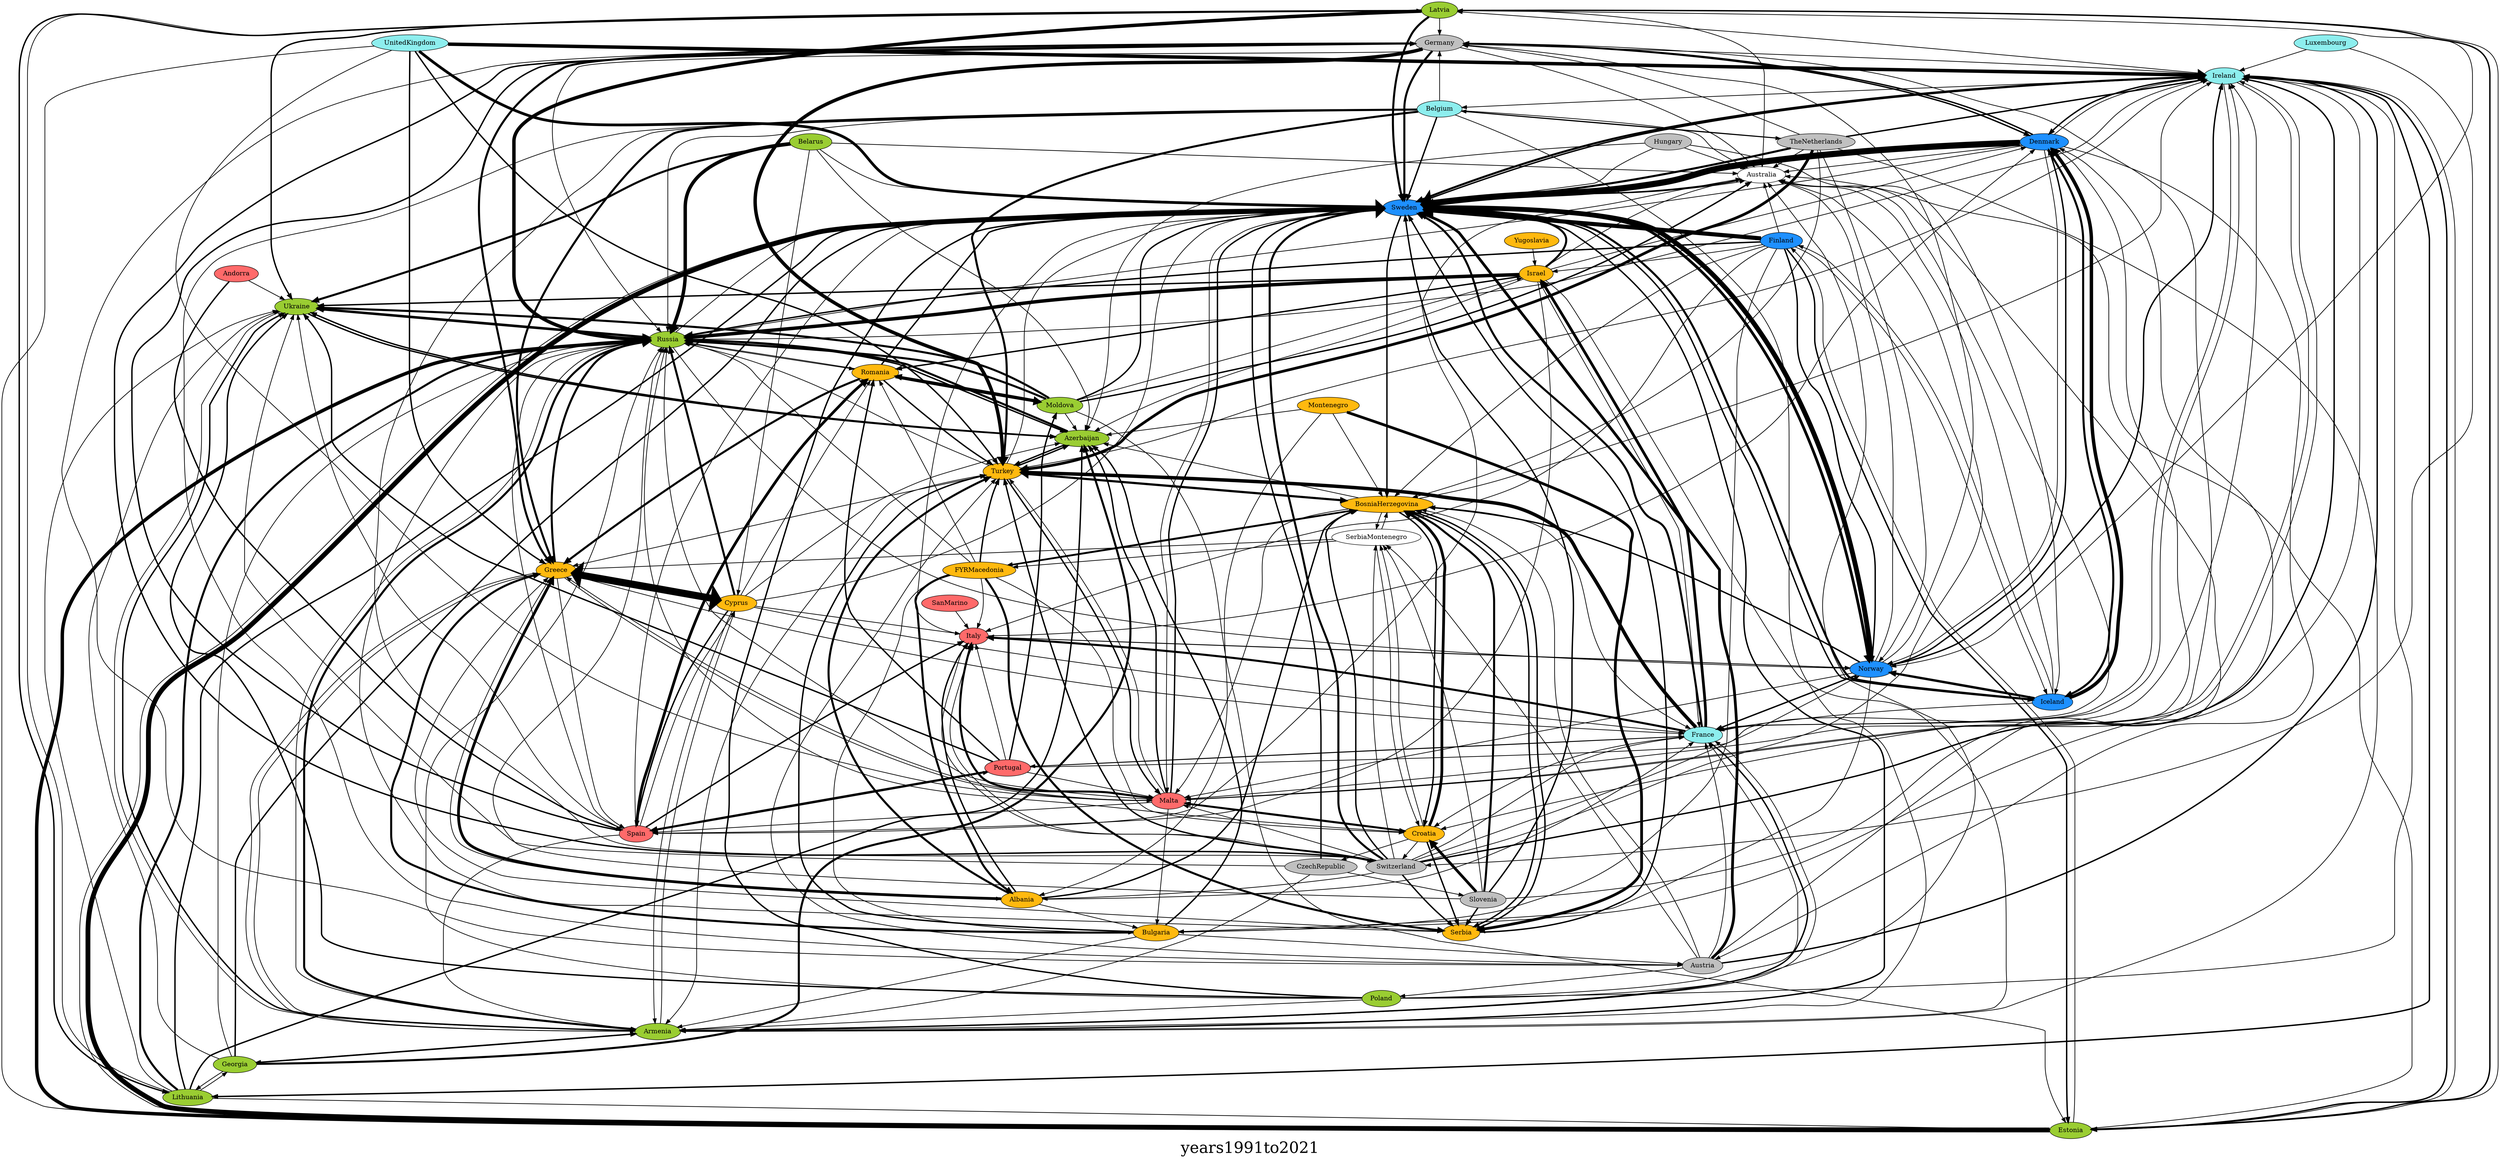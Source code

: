 digraph{ graph [label=years1991to2021, fontsize=34]; Latvia [style=filled,fillcolor=olivedrab3]; Portugal [style=filled,fillcolor=indianred1]; Moldova [style=filled,fillcolor=olivedrab3]; Germany [style=filled,fillcolor=gray]; Ireland [style=filled,fillcolor=darkslategray2]; Serbia [style=filled,fillcolor=darkgoldenrod1]; Sweden [style=filled,fillcolor=dodgerblue]; Cyprus [style=filled,fillcolor=darkgoldenrod1]; Russia [style=filled,fillcolor=olivedrab3]; Armenia [style=filled,fillcolor=olivedrab3]; Greece [style=filled,fillcolor=darkgoldenrod1]; Portugal [style=filled,fillcolor=indianred1]; France [style=filled,fillcolor=darkslategray2]; Switzerland [style=filled,fillcolor=gray]; Turkey [style=filled,fillcolor=darkgoldenrod1]; Bulgaria [style=filled,fillcolor=darkgoldenrod1]; Armenia [style=filled,fillcolor=olivedrab3]; Latvia [style=filled,fillcolor=olivedrab3]; Norway [style=filled,fillcolor=dodgerblue]; Austria [style=filled,fillcolor=gray]; Ireland [style=filled,fillcolor=darkslategray2]; Norway [style=filled,fillcolor=dodgerblue]; Malta [style=filled,fillcolor=indianred1]; Moldova [style=filled,fillcolor=olivedrab3]; Estonia [style=filled,fillcolor=olivedrab3]; Lithuania [style=filled,fillcolor=olivedrab3]; Azerbaijan [style=filled,fillcolor=olivedrab3]; Croatia [style=filled,fillcolor=darkgoldenrod1]; Russia [style=filled,fillcolor=olivedrab3]; Moldova [style=filled,fillcolor=olivedrab3]; BosniaHerzegovina [style=filled,fillcolor=darkgoldenrod1]; FYRMacedonia [style=filled,fillcolor=darkgoldenrod1]; Iceland [style=filled,fillcolor=dodgerblue]; Finland [style=filled,fillcolor=dodgerblue]; Lithuania [style=filled,fillcolor=olivedrab3]; Latvia [style=filled,fillcolor=olivedrab3]; Belgium [style=filled,fillcolor=darkslategray2]; Austria [style=filled,fillcolor=gray]; Greece [style=filled,fillcolor=darkgoldenrod1]; Spain [style=filled,fillcolor=indianred1]; TheNetherlands [style=filled,fillcolor=gray]; Norway [style=filled,fillcolor=dodgerblue]; France [style=filled,fillcolor=darkslategray2]; FYRMacedonia [style=filled,fillcolor=darkgoldenrod1]; Romania [style=filled,fillcolor=darkgoldenrod1]; Turkey [style=filled,fillcolor=darkgoldenrod1]; Ireland [style=filled,fillcolor=darkslategray2]; France [style=filled,fillcolor=darkslategray2]; Ireland [style=filled,fillcolor=darkslategray2]; Italy [style=filled,fillcolor=indianred1]; Sweden [style=filled,fillcolor=dodgerblue]; TheNetherlands [style=filled,fillcolor=gray]; Ireland [style=filled,fillcolor=darkslategray2]; Croatia [style=filled,fillcolor=darkgoldenrod1]; Poland [style=filled,fillcolor=olivedrab3]; Ireland [style=filled,fillcolor=darkslategray2]; Bulgaria [style=filled,fillcolor=darkgoldenrod1]; Azerbaijan [style=filled,fillcolor=olivedrab3]; Israel [style=filled,fillcolor=darkgoldenrod1]; Armenia [style=filled,fillcolor=olivedrab3]; BosniaHerzegovina [style=filled,fillcolor=darkgoldenrod1]; Denmark [style=filled,fillcolor=dodgerblue]; Iceland [style=filled,fillcolor=dodgerblue]; Poland [style=filled,fillcolor=olivedrab3]; Armenia [style=filled,fillcolor=olivedrab3]; Sweden [style=filled,fillcolor=dodgerblue]; Denmark [style=filled,fillcolor=dodgerblue]; Italy [style=filled,fillcolor=indianred1]; Denmark [style=filled,fillcolor=dodgerblue]; Poland [style=filled,fillcolor=olivedrab3]; BosniaHerzegovina [style=filled,fillcolor=darkgoldenrod1]; Malta [style=filled,fillcolor=indianred1]; CzechRepublic [style=filled,fillcolor=gray]; Ukraine [style=filled,fillcolor=olivedrab3]; Latvia [style=filled,fillcolor=olivedrab3]; Russia [style=filled,fillcolor=olivedrab3]; Spain [style=filled,fillcolor=indianred1]; Germany [style=filled,fillcolor=gray]; Estonia [style=filled,fillcolor=olivedrab3]; Moldova [style=filled,fillcolor=olivedrab3]; Russia [style=filled,fillcolor=olivedrab3]; Germany [style=filled,fillcolor=gray]; Croatia [style=filled,fillcolor=darkgoldenrod1]; Andorra [style=filled,fillcolor=indianred1]; Spain [style=filled,fillcolor=indianred1]; Lithuania [style=filled,fillcolor=olivedrab3]; Sweden [style=filled,fillcolor=dodgerblue]; CzechRepublic [style=filled,fillcolor=gray]; Sweden [style=filled,fillcolor=dodgerblue]; BosniaHerzegovina [style=filled,fillcolor=darkgoldenrod1]; Lithuania [style=filled,fillcolor=olivedrab3]; Russia [style=filled,fillcolor=olivedrab3]; Italy [style=filled,fillcolor=indianred1]; Norway [style=filled,fillcolor=dodgerblue]; Italy [style=filled,fillcolor=indianred1]; Switzerland [style=filled,fillcolor=gray]; Norway [style=filled,fillcolor=dodgerblue]; BosniaHerzegovina [style=filled,fillcolor=darkgoldenrod1]; Portugal [style=filled,fillcolor=indianred1]; Ireland [style=filled,fillcolor=darkslategray2]; Armenia [style=filled,fillcolor=olivedrab3]; Sweden [style=filled,fillcolor=dodgerblue]; Denmark [style=filled,fillcolor=dodgerblue]; Ireland [style=filled,fillcolor=darkslategray2]; Austria [style=filled,fillcolor=gray]; Turkey [style=filled,fillcolor=darkgoldenrod1]; Albania [style=filled,fillcolor=darkgoldenrod1]; Greece [style=filled,fillcolor=darkgoldenrod1]; Luxembourg [style=filled,fillcolor=darkslategray2]; Ireland [style=filled,fillcolor=darkslategray2]; Belarus [style=filled,fillcolor=olivedrab3]; Sweden [style=filled,fillcolor=dodgerblue]; Slovenia [style=filled,fillcolor=gray]; Croatia [style=filled,fillcolor=darkgoldenrod1]; Finland [style=filled,fillcolor=dodgerblue]; Israel [style=filled,fillcolor=darkgoldenrod1]; Romania [style=filled,fillcolor=darkgoldenrod1]; Sweden [style=filled,fillcolor=dodgerblue]; Albania [style=filled,fillcolor=darkgoldenrod1]; BosniaHerzegovina [style=filled,fillcolor=darkgoldenrod1]; FYRMacedonia [style=filled,fillcolor=darkgoldenrod1]; BosniaHerzegovina [style=filled,fillcolor=darkgoldenrod1]; UnitedKingdom [style=filled,fillcolor=darkslategray2]; Malta [style=filled,fillcolor=indianred1]; Albania [style=filled,fillcolor=darkgoldenrod1]; France [style=filled,fillcolor=darkslategray2]; Slovenia [style=filled,fillcolor=gray]; Denmark [style=filled,fillcolor=dodgerblue]; Belarus [style=filled,fillcolor=olivedrab3]; Ukraine [style=filled,fillcolor=olivedrab3]; Sweden [style=filled,fillcolor=dodgerblue]; Ireland [style=filled,fillcolor=darkslategray2]; Cyprus [style=filled,fillcolor=darkgoldenrod1]; Azerbaijan [style=filled,fillcolor=olivedrab3]; Israel [style=filled,fillcolor=darkgoldenrod1]; Russia [style=filled,fillcolor=olivedrab3]; Greece [style=filled,fillcolor=darkgoldenrod1]; France [style=filled,fillcolor=darkslategray2]; FYRMacedonia [style=filled,fillcolor=darkgoldenrod1]; Russia [style=filled,fillcolor=olivedrab3]; Spain [style=filled,fillcolor=indianred1]; Russia [style=filled,fillcolor=olivedrab3]; Iceland [style=filled,fillcolor=dodgerblue]; Denmark [style=filled,fillcolor=dodgerblue]; Iceland [style=filled,fillcolor=dodgerblue]; France [style=filled,fillcolor=darkslategray2]; Romania [style=filled,fillcolor=darkgoldenrod1]; Moldova [style=filled,fillcolor=olivedrab3]; France [style=filled,fillcolor=darkslategray2]; Portugal [style=filled,fillcolor=indianred1]; Poland [style=filled,fillcolor=olivedrab3]; Sweden [style=filled,fillcolor=dodgerblue]; Georgia [style=filled,fillcolor=olivedrab3]; Sweden [style=filled,fillcolor=dodgerblue]; FYRMacedonia [style=filled,fillcolor=darkgoldenrod1]; Italy [style=filled,fillcolor=indianred1]; Slovenia [style=filled,fillcolor=gray]; Sweden [style=filled,fillcolor=dodgerblue]; Finland [style=filled,fillcolor=dodgerblue]; Bulgaria [style=filled,fillcolor=darkgoldenrod1]; Turkey [style=filled,fillcolor=darkgoldenrod1]; Malta [style=filled,fillcolor=indianred1]; Israel [style=filled,fillcolor=darkgoldenrod1]; Romania [style=filled,fillcolor=darkgoldenrod1]; Georgia [style=filled,fillcolor=olivedrab3]; Azerbaijan [style=filled,fillcolor=olivedrab3]; BosniaHerzegovina [style=filled,fillcolor=darkgoldenrod1]; Serbia [style=filled,fillcolor=darkgoldenrod1]; Romania [style=filled,fillcolor=darkgoldenrod1]; Turkey [style=filled,fillcolor=darkgoldenrod1]; Greece [style=filled,fillcolor=darkgoldenrod1]; Armenia [style=filled,fillcolor=olivedrab3]; Russia [style=filled,fillcolor=olivedrab3]; Ukraine [style=filled,fillcolor=olivedrab3]; Poland [style=filled,fillcolor=olivedrab3]; Ukraine [style=filled,fillcolor=olivedrab3]; Denmark [style=filled,fillcolor=dodgerblue]; Malta [style=filled,fillcolor=indianred1]; Switzerland [style=filled,fillcolor=gray]; BosniaHerzegovina [style=filled,fillcolor=darkgoldenrod1]; Hungary [style=filled,fillcolor=gray]; Azerbaijan [style=filled,fillcolor=olivedrab3]; Norway [style=filled,fillcolor=dodgerblue]; Bulgaria [style=filled,fillcolor=darkgoldenrod1]; Switzerland [style=filled,fillcolor=gray]; Malta [style=filled,fillcolor=indianred1]; Sweden [style=filled,fillcolor=dodgerblue]; Iceland [style=filled,fillcolor=dodgerblue]; Sweden [style=filled,fillcolor=dodgerblue]; Estonia [style=filled,fillcolor=olivedrab3]; Slovenia [style=filled,fillcolor=gray]; Russia [style=filled,fillcolor=olivedrab3]; Ireland [style=filled,fillcolor=darkslategray2]; Latvia [style=filled,fillcolor=olivedrab3]; Malta [style=filled,fillcolor=indianred1]; Ireland [style=filled,fillcolor=darkslategray2]; Turkey [style=filled,fillcolor=darkgoldenrod1]; Greece [style=filled,fillcolor=darkgoldenrod1]; BosniaHerzegovina [style=filled,fillcolor=darkgoldenrod1]; Croatia [style=filled,fillcolor=darkgoldenrod1]; Lithuania [style=filled,fillcolor=olivedrab3]; Ukraine [style=filled,fillcolor=olivedrab3]; Azerbaijan [style=filled,fillcolor=olivedrab3]; Ukraine [style=filled,fillcolor=olivedrab3]; Austria [style=filled,fillcolor=gray]; TheNetherlands [style=filled,fillcolor=gray]; Armenia [style=filled,fillcolor=olivedrab3]; France [style=filled,fillcolor=darkslategray2]; Finland [style=filled,fillcolor=dodgerblue]; Iceland [style=filled,fillcolor=dodgerblue]; Israel [style=filled,fillcolor=darkgoldenrod1]; Ukraine [style=filled,fillcolor=olivedrab3]; FYRMacedonia [style=filled,fillcolor=darkgoldenrod1]; Bulgaria [style=filled,fillcolor=darkgoldenrod1]; Sweden [style=filled,fillcolor=dodgerblue]; BosniaHerzegovina [style=filled,fillcolor=darkgoldenrod1]; Luxembourg [style=filled,fillcolor=darkslategray2]; Switzerland [style=filled,fillcolor=gray]; FYRMacedonia [style=filled,fillcolor=darkgoldenrod1]; Serbia [style=filled,fillcolor=darkgoldenrod1]; Greece [style=filled,fillcolor=darkgoldenrod1]; Croatia [style=filled,fillcolor=darkgoldenrod1]; Switzerland [style=filled,fillcolor=gray]; Cyprus [style=filled,fillcolor=darkgoldenrod1]; Italy [style=filled,fillcolor=indianred1]; UnitedKingdom [style=filled,fillcolor=darkslategray2]; Greece [style=filled,fillcolor=darkgoldenrod1]; UnitedKingdom [style=filled,fillcolor=darkslategray2]; Ireland [style=filled,fillcolor=darkslategray2]; Sweden [style=filled,fillcolor=dodgerblue]; Spain [style=filled,fillcolor=indianred1]; Portugal [style=filled,fillcolor=indianred1]; Malta [style=filled,fillcolor=indianred1]; Bulgaria [style=filled,fillcolor=darkgoldenrod1]; FYRMacedonia [style=filled,fillcolor=darkgoldenrod1]; Turkey [style=filled,fillcolor=darkgoldenrod1]; Germany [style=filled,fillcolor=gray]; Greece [style=filled,fillcolor=darkgoldenrod1]; Cyprus [style=filled,fillcolor=darkgoldenrod1]; Ireland [style=filled,fillcolor=darkslategray2]; Lithuania [style=filled,fillcolor=olivedrab3]; Spain [style=filled,fillcolor=indianred1]; Cyprus [style=filled,fillcolor=darkgoldenrod1]; Denmark [style=filled,fillcolor=dodgerblue]; Russia [style=filled,fillcolor=olivedrab3]; Germany [style=filled,fillcolor=gray]; Russia [style=filled,fillcolor=olivedrab3]; Belgium [style=filled,fillcolor=darkslategray2]; Switzerland [style=filled,fillcolor=gray]; Latvia [style=filled,fillcolor=olivedrab3]; Sweden [style=filled,fillcolor=dodgerblue]; Russia [style=filled,fillcolor=olivedrab3]; Norway [style=filled,fillcolor=dodgerblue]; Switzerland [style=filled,fillcolor=gray]; Albania [style=filled,fillcolor=darkgoldenrod1]; UnitedKingdom [style=filled,fillcolor=darkslategray2]; Estonia [style=filled,fillcolor=olivedrab3]; Sweden [style=filled,fillcolor=dodgerblue]; Finland [style=filled,fillcolor=dodgerblue]; Switzerland [style=filled,fillcolor=gray]; Sweden [style=filled,fillcolor=dodgerblue]; Ireland [style=filled,fillcolor=darkslategray2]; Malta [style=filled,fillcolor=indianred1]; Greece [style=filled,fillcolor=darkgoldenrod1]; Malta [style=filled,fillcolor=indianred1]; Ireland [style=filled,fillcolor=darkslategray2]; Denmark [style=filled,fillcolor=dodgerblue]; TheNetherlands [style=filled,fillcolor=gray]; BosniaHerzegovina [style=filled,fillcolor=darkgoldenrod1]; France [style=filled,fillcolor=darkslategray2]; Italy [style=filled,fillcolor=indianred1]; Ireland [style=filled,fillcolor=darkslategray2]; France [style=filled,fillcolor=darkslategray2]; Israel [style=filled,fillcolor=darkgoldenrod1]; TheNetherlands [style=filled,fillcolor=gray]; Germany [style=filled,fillcolor=gray]; Austria [style=filled,fillcolor=gray]; Germany [style=filled,fillcolor=gray]; Moldova [style=filled,fillcolor=olivedrab3]; Romania [style=filled,fillcolor=darkgoldenrod1]; Russia [style=filled,fillcolor=olivedrab3]; Romania [style=filled,fillcolor=darkgoldenrod1]; Turkey [style=filled,fillcolor=darkgoldenrod1]; Armenia [style=filled,fillcolor=olivedrab3]; Switzerland [style=filled,fillcolor=gray]; Ireland [style=filled,fillcolor=darkslategray2]; SanMarino [style=filled,fillcolor=indianred1]; Italy [style=filled,fillcolor=indianred1]; Moldova [style=filled,fillcolor=olivedrab3]; Ukraine [style=filled,fillcolor=olivedrab3]; Turkey [style=filled,fillcolor=darkgoldenrod1]; Sweden [style=filled,fillcolor=dodgerblue]; UnitedKingdom [style=filled,fillcolor=darkslategray2]; Turkey [style=filled,fillcolor=darkgoldenrod1]; Israel [style=filled,fillcolor=darkgoldenrod1]; Sweden [style=filled,fillcolor=dodgerblue]; Switzerland [style=filled,fillcolor=gray]; Serbia [style=filled,fillcolor=darkgoldenrod1]; FYRMacedonia [style=filled,fillcolor=darkgoldenrod1]; Albania [style=filled,fillcolor=darkgoldenrod1]; Cyprus [style=filled,fillcolor=darkgoldenrod1]; Armenia [style=filled,fillcolor=olivedrab3]; Belgium [style=filled,fillcolor=darkslategray2]; Russia [style=filled,fillcolor=olivedrab3]; Moldova [style=filled,fillcolor=olivedrab3]; Sweden [style=filled,fillcolor=dodgerblue]; Finland [style=filled,fillcolor=dodgerblue]; Sweden [style=filled,fillcolor=dodgerblue]; Serbia [style=filled,fillcolor=darkgoldenrod1]; Russia [style=filled,fillcolor=olivedrab3]; Norway [style=filled,fillcolor=dodgerblue]; Spain [style=filled,fillcolor=indianred1]; CzechRepublic [style=filled,fillcolor=gray]; Slovenia [style=filled,fillcolor=gray]; Romania [style=filled,fillcolor=darkgoldenrod1]; Russia [style=filled,fillcolor=olivedrab3]; Norway [style=filled,fillcolor=dodgerblue]; Iceland [style=filled,fillcolor=dodgerblue]; Latvia [style=filled,fillcolor=olivedrab3]; Lithuania [style=filled,fillcolor=olivedrab3]; Hungary [style=filled,fillcolor=gray]; Estonia [style=filled,fillcolor=olivedrab3]; Sweden [style=filled,fillcolor=dodgerblue]; Malta [style=filled,fillcolor=indianred1]; Russia [style=filled,fillcolor=olivedrab3]; Albania [style=filled,fillcolor=darkgoldenrod1]; Bulgaria [style=filled,fillcolor=darkgoldenrod1]; Croatia [style=filled,fillcolor=darkgoldenrod1]; BosniaHerzegovina [style=filled,fillcolor=darkgoldenrod1]; Russia [style=filled,fillcolor=olivedrab3]; Sweden [style=filled,fillcolor=dodgerblue]; Georgia [style=filled,fillcolor=olivedrab3]; Ukraine [style=filled,fillcolor=olivedrab3]; Turkey [style=filled,fillcolor=darkgoldenrod1]; BosniaHerzegovina [style=filled,fillcolor=darkgoldenrod1]; Ukraine [style=filled,fillcolor=olivedrab3]; Armenia [style=filled,fillcolor=olivedrab3]; Bulgaria [style=filled,fillcolor=darkgoldenrod1]; Austria [style=filled,fillcolor=gray]; Denmark [style=filled,fillcolor=dodgerblue]; Norway [style=filled,fillcolor=dodgerblue]; Malta [style=filled,fillcolor=indianred1]; Croatia [style=filled,fillcolor=darkgoldenrod1]; Sweden [style=filled,fillcolor=dodgerblue]; Malta [style=filled,fillcolor=indianred1]; Belarus [style=filled,fillcolor=olivedrab3]; Malta [style=filled,fillcolor=indianred1]; Italy [style=filled,fillcolor=indianred1]; Belgium [style=filled,fillcolor=darkslategray2]; Germany [style=filled,fillcolor=gray]; BosniaHerzegovina [style=filled,fillcolor=darkgoldenrod1]; Turkey [style=filled,fillcolor=darkgoldenrod1]; Azerbaijan [style=filled,fillcolor=olivedrab3]; Estonia [style=filled,fillcolor=olivedrab3]; Finland [style=filled,fillcolor=dodgerblue]; BosniaHerzegovina [style=filled,fillcolor=darkgoldenrod1]; Ireland [style=filled,fillcolor=darkslategray2]; Moldova [style=filled,fillcolor=olivedrab3]; Israel [style=filled,fillcolor=darkgoldenrod1]; Andorra [style=filled,fillcolor=indianred1]; Ukraine [style=filled,fillcolor=olivedrab3]; Azerbaijan [style=filled,fillcolor=olivedrab3]; Russia [style=filled,fillcolor=olivedrab3]; BosniaHerzegovina [style=filled,fillcolor=darkgoldenrod1]; Azerbaijan [style=filled,fillcolor=olivedrab3]; Estonia [style=filled,fillcolor=olivedrab3]; Ireland [style=filled,fillcolor=darkslategray2]; Moldova [style=filled,fillcolor=olivedrab3]; Azerbaijan [style=filled,fillcolor=olivedrab3]; Finland [style=filled,fillcolor=dodgerblue]; Italy [style=filled,fillcolor=indianred1]; Croatia [style=filled,fillcolor=darkgoldenrod1]; Armenia [style=filled,fillcolor=olivedrab3]; Georgia [style=filled,fillcolor=olivedrab3]; Spain [style=filled,fillcolor=indianred1]; Ukraine [style=filled,fillcolor=olivedrab3]; Norway [style=filled,fillcolor=dodgerblue]; Germany [style=filled,fillcolor=gray]; Belarus [style=filled,fillcolor=olivedrab3]; Cyprus [style=filled,fillcolor=darkgoldenrod1]; Denmark [style=filled,fillcolor=dodgerblue]; Sweden [style=filled,fillcolor=dodgerblue]; Austria [style=filled,fillcolor=gray]; Sweden [style=filled,fillcolor=dodgerblue]; Israel [style=filled,fillcolor=darkgoldenrod1]; Azerbaijan [style=filled,fillcolor=olivedrab3]; Ukraine [style=filled,fillcolor=olivedrab3]; Azerbaijan [style=filled,fillcolor=olivedrab3]; Austria [style=filled,fillcolor=gray]; BosniaHerzegovina [style=filled,fillcolor=darkgoldenrod1]; Iceland [style=filled,fillcolor=dodgerblue]; Belgium [style=filled,fillcolor=darkslategray2]; TheNetherlands [style=filled,fillcolor=gray]; Portugal [style=filled,fillcolor=indianred1]; Italy [style=filled,fillcolor=indianred1]; Romania [style=filled,fillcolor=darkgoldenrod1]; Greece [style=filled,fillcolor=darkgoldenrod1]; Portugal [style=filled,fillcolor=indianred1]; Romania [style=filled,fillcolor=darkgoldenrod1]; Greece [style=filled,fillcolor=darkgoldenrod1]; Russia [style=filled,fillcolor=olivedrab3]; Croatia [style=filled,fillcolor=darkgoldenrod1]; Malta [style=filled,fillcolor=indianred1]; Germany [style=filled,fillcolor=gray]; Turkey [style=filled,fillcolor=darkgoldenrod1]; Switzerland [style=filled,fillcolor=gray]; Italy [style=filled,fillcolor=indianred1]; Estonia [style=filled,fillcolor=olivedrab3]; Russia [style=filled,fillcolor=olivedrab3]; Armenia [style=filled,fillcolor=olivedrab3]; UnitedKingdom [style=filled,fillcolor=darkslategray2]; Sweden [style=filled,fillcolor=dodgerblue]; Norway [style=filled,fillcolor=dodgerblue]; Sweden [style=filled,fillcolor=dodgerblue]; Latvia [style=filled,fillcolor=olivedrab3]; Germany [style=filled,fillcolor=gray]; Bulgaria [style=filled,fillcolor=darkgoldenrod1]; Greece [style=filled,fillcolor=darkgoldenrod1]; Portugal [style=filled,fillcolor=indianred1]; Spain [style=filled,fillcolor=indianred1]; Belgium [style=filled,fillcolor=darkslategray2]; Finland [style=filled,fillcolor=dodgerblue]; Norway [style=filled,fillcolor=dodgerblue]; Sweden [style=filled,fillcolor=dodgerblue]; Norway [style=filled,fillcolor=dodgerblue]; Switzerland [style=filled,fillcolor=gray]; Germany [style=filled,fillcolor=gray]; Finland [style=filled,fillcolor=dodgerblue]; BosniaHerzegovina [style=filled,fillcolor=darkgoldenrod1]; Ukraine [style=filled,fillcolor=olivedrab3]; Russia [style=filled,fillcolor=olivedrab3]; Denmark [style=filled,fillcolor=dodgerblue]; Germany [style=filled,fillcolor=gray]; FYRMacedonia [style=filled,fillcolor=darkgoldenrod1]; Albania [style=filled,fillcolor=darkgoldenrod1]; Italy [style=filled,fillcolor=indianred1]; Slovenia [style=filled,fillcolor=gray]; Serbia [style=filled,fillcolor=darkgoldenrod1]; Israel [style=filled,fillcolor=darkgoldenrod1]; Denmark [style=filled,fillcolor=dodgerblue]; Cyprus [style=filled,fillcolor=darkgoldenrod1]; Sweden [style=filled,fillcolor=dodgerblue]; TheNetherlands [style=filled,fillcolor=gray]; Turkey [style=filled,fillcolor=darkgoldenrod1]; Belarus [style=filled,fillcolor=olivedrab3]; Azerbaijan [style=filled,fillcolor=olivedrab3]; France [style=filled,fillcolor=darkslategray2]; Sweden [style=filled,fillcolor=dodgerblue]; Spain [style=filled,fillcolor=indianred1]; Italy [style=filled,fillcolor=indianred1]; Portugal [style=filled,fillcolor=indianred1]; Ukraine [style=filled,fillcolor=olivedrab3]; FYRMacedonia [style=filled,fillcolor=darkgoldenrod1]; Croatia [style=filled,fillcolor=darkgoldenrod1]; Azerbaijan [style=filled,fillcolor=olivedrab3]; Turkey [style=filled,fillcolor=darkgoldenrod1]; Iceland [style=filled,fillcolor=dodgerblue]; Norway [style=filled,fillcolor=dodgerblue]; CzechRepublic [style=filled,fillcolor=gray]; Armenia [style=filled,fillcolor=olivedrab3]; Switzerland [style=filled,fillcolor=gray]; Norway [style=filled,fillcolor=dodgerblue]; Malta [style=filled,fillcolor=indianred1]; Greece [style=filled,fillcolor=darkgoldenrod1]; Armenia [style=filled,fillcolor=olivedrab3]; Ukraine [style=filled,fillcolor=olivedrab3]; Georgia [style=filled,fillcolor=olivedrab3]; Armenia [style=filled,fillcolor=olivedrab3]; Cyprus [style=filled,fillcolor=darkgoldenrod1]; Portugal [style=filled,fillcolor=indianred1]; Malta [style=filled,fillcolor=indianred1]; Armenia [style=filled,fillcolor=olivedrab3]; Russia [style=filled,fillcolor=olivedrab3]; Hungary [style=filled,fillcolor=gray]; Sweden [style=filled,fillcolor=dodgerblue]; Ireland [style=filled,fillcolor=darkslategray2]; Sweden [style=filled,fillcolor=dodgerblue]; Spain [style=filled,fillcolor=indianred1]; Romania [style=filled,fillcolor=darkgoldenrod1]; Denmark [style=filled,fillcolor=dodgerblue]; Austria [style=filled,fillcolor=gray]; Finland [style=filled,fillcolor=dodgerblue]; Russia [style=filled,fillcolor=olivedrab3]; Azerbaijan [style=filled,fillcolor=olivedrab3]; Norway [style=filled,fillcolor=dodgerblue]; Denmark [style=filled,fillcolor=dodgerblue]; Montenegro [style=filled,fillcolor=darkgoldenrod1]; BosniaHerzegovina [style=filled,fillcolor=darkgoldenrod1]; Israel [style=filled,fillcolor=darkgoldenrod1]; France [style=filled,fillcolor=darkslategray2]; Spain [style=filled,fillcolor=indianred1]; Sweden [style=filled,fillcolor=dodgerblue]; Malta [style=filled,fillcolor=indianred1]; Spain [style=filled,fillcolor=indianred1]; Switzerland [style=filled,fillcolor=gray]; France [style=filled,fillcolor=darkslategray2]; Spain [style=filled,fillcolor=indianred1]; Armenia [style=filled,fillcolor=olivedrab3]; Belgium [style=filled,fillcolor=darkslategray2]; Sweden [style=filled,fillcolor=dodgerblue]; Slovenia [style=filled,fillcolor=gray]; Norway [style=filled,fillcolor=dodgerblue]; Ireland [style=filled,fillcolor=darkslategray2]; Germany [style=filled,fillcolor=gray]; Montenegro [style=filled,fillcolor=darkgoldenrod1]; Albania [style=filled,fillcolor=darkgoldenrod1]; Germany [style=filled,fillcolor=gray]; Sweden [style=filled,fillcolor=dodgerblue]; Germany [style=filled,fillcolor=gray]; Denmark [style=filled,fillcolor=dodgerblue]; Cyprus [style=filled,fillcolor=darkgoldenrod1]; Spain [style=filled,fillcolor=indianred1]; Latvia [style=filled,fillcolor=olivedrab3]; Ukraine [style=filled,fillcolor=olivedrab3]; Cyprus [style=filled,fillcolor=darkgoldenrod1]; France [style=filled,fillcolor=darkslategray2]; Ireland [style=filled,fillcolor=darkslategray2]; Belgium [style=filled,fillcolor=darkslategray2]; France [style=filled,fillcolor=darkslategray2]; Croatia [style=filled,fillcolor=darkgoldenrod1]; Iceland [style=filled,fillcolor=dodgerblue]; Sweden [style=filled,fillcolor=dodgerblue]; Poland [style=filled,fillcolor=olivedrab3]; Russia [style=filled,fillcolor=olivedrab3]; Cyprus [style=filled,fillcolor=darkgoldenrod1]; Greece [style=filled,fillcolor=darkgoldenrod1]; Israel [style=filled,fillcolor=darkgoldenrod1]; Spain [style=filled,fillcolor=indianred1]; Croatia [style=filled,fillcolor=darkgoldenrod1]; Serbia [style=filled,fillcolor=darkgoldenrod1]; Albania [style=filled,fillcolor=darkgoldenrod1]; Turkey [style=filled,fillcolor=darkgoldenrod1]; Ireland [style=filled,fillcolor=darkslategray2]; Bulgaria [style=filled,fillcolor=darkgoldenrod1]; Greece [style=filled,fillcolor=darkgoldenrod1]; Albania [style=filled,fillcolor=darkgoldenrod1]; Belarus [style=filled,fillcolor=olivedrab3]; Russia [style=filled,fillcolor=olivedrab3]; Israel [style=filled,fillcolor=darkgoldenrod1]; Norway [style=filled,fillcolor=dodgerblue]; Italy [style=filled,fillcolor=indianred1]; Austria [style=filled,fillcolor=gray]; Poland [style=filled,fillcolor=olivedrab3]; Yugoslavia [style=filled,fillcolor=darkgoldenrod1]; Israel [style=filled,fillcolor=darkgoldenrod1]; Ireland [style=filled,fillcolor=darkslategray2]; Estonia [style=filled,fillcolor=olivedrab3]; Turkey [style=filled,fillcolor=darkgoldenrod1]; Russia [style=filled,fillcolor=olivedrab3]; Ireland [style=filled,fillcolor=darkslategray2]; Russia [style=filled,fillcolor=olivedrab3]; Poland [style=filled,fillcolor=olivedrab3]; France [style=filled,fillcolor=darkslategray2]; Hungary [style=filled,fillcolor=gray]; Iceland [style=filled,fillcolor=dodgerblue]; Malta [style=filled,fillcolor=indianred1]; Sweden [style=filled,fillcolor=dodgerblue]; Switzerland [style=filled,fillcolor=gray]; Austria [style=filled,fillcolor=gray]; France [style=filled,fillcolor=darkslategray2]; Serbia [style=filled,fillcolor=darkgoldenrod1]; BosniaHerzegovina [style=filled,fillcolor=darkgoldenrod1]; Estonia [style=filled,fillcolor=olivedrab3]; Latvia [style=filled,fillcolor=olivedrab3]; Lithuania [style=filled,fillcolor=olivedrab3]; Estonia [style=filled,fillcolor=olivedrab3]; TheNetherlands [style=filled,fillcolor=gray]; Belgium [style=filled,fillcolor=darkslategray2]; Bulgaria [style=filled,fillcolor=darkgoldenrod1]; Turkey [style=filled,fillcolor=darkgoldenrod1]; TheNetherlands [style=filled,fillcolor=gray]; Sweden [style=filled,fillcolor=dodgerblue]; Belgium [style=filled,fillcolor=darkslategray2]; Armenia [style=filled,fillcolor=olivedrab3]; Cyprus [style=filled,fillcolor=darkgoldenrod1]; Romania [style=filled,fillcolor=darkgoldenrod1]; France [style=filled,fillcolor=darkslategray2]; Armenia [style=filled,fillcolor=olivedrab3]; TheNetherlands [style=filled,fillcolor=gray]; Norway [style=filled,fillcolor=dodgerblue]; Georgia [style=filled,fillcolor=olivedrab3]; Lithuania [style=filled,fillcolor=olivedrab3]; Austria [style=filled,fillcolor=gray]; Belgium [style=filled,fillcolor=darkslategray2]; Greece [style=filled,fillcolor=darkgoldenrod1]; Belgium [style=filled,fillcolor=darkslategray2]; Turkey [style=filled,fillcolor=darkgoldenrod1]; Georgia [style=filled,fillcolor=olivedrab3]; Russia [style=filled,fillcolor=olivedrab3]; Montenegro [style=filled,fillcolor=darkgoldenrod1]; Azerbaijan [style=filled,fillcolor=olivedrab3]; Croatia [style=filled,fillcolor=darkgoldenrod1]; CzechRepublic [style=filled,fillcolor=gray]; Switzerland [style=filled,fillcolor=gray]; BosniaHerzegovina [style=filled,fillcolor=darkgoldenrod1]; France [style=filled,fillcolor=darkslategray2]; Finland [style=filled,fillcolor=dodgerblue]; Estonia [style=filled,fillcolor=olivedrab3]; Slovenia [style=filled,fillcolor=gray]; BosniaHerzegovina [style=filled,fillcolor=darkgoldenrod1]; Malta [style=filled,fillcolor=indianred1]; Azerbaijan [style=filled,fillcolor=olivedrab3]; France [style=filled,fillcolor=darkslategray2]; Turkey [style=filled,fillcolor=darkgoldenrod1]; Lithuania [style=filled,fillcolor=olivedrab3]; Georgia [style=filled,fillcolor=olivedrab3]; Finland [style=filled,fillcolor=dodgerblue]; Russia [style=filled,fillcolor=olivedrab3]; Latvia [style=filled,fillcolor=olivedrab3]; Estonia [style=filled,fillcolor=olivedrab3]; Malta [style=filled,fillcolor=indianred1]; Turkey [style=filled,fillcolor=darkgoldenrod1]; Montenegro [style=filled,fillcolor=darkgoldenrod1]; Serbia [style=filled,fillcolor=darkgoldenrod1]; Sweden [style=filled,fillcolor=dodgerblue]; Greece [style=filled,fillcolor=darkgoldenrod1]; Latvia->Australia [penwidth=1.5];Portugal->Moldova [penwidth=3.0];Germany->Ireland [penwidth=1.5];Serbia->Sweden [penwidth=3.0];Cyprus->Russia [penwidth=4.5];Armenia->Greece [penwidth=1.5];Portugal->France [penwidth=1.5];Switzerland->Turkey [penwidth=3.0];Bulgaria->Armenia [penwidth=1.5];Latvia->Norway [penwidth=1.5];Austria->Ireland [penwidth=3.0];Norway->Malta [penwidth=1.5];Moldova->Estonia [penwidth=1.5];Lithuania->Azerbaijan [penwidth=3.0];Croatia->Russia [penwidth=1.5];Moldova->Australia [penwidth=3.0];BosniaHerzegovina->FYRMacedonia [penwidth=1.5];Iceland->Finland [penwidth=1.5];Lithuania->Latvia [penwidth=1.5];Belgium->Austria [penwidth=1.5];Greece->Spain [penwidth=1.5];TheNetherlands->Australia [penwidth=1.5];Norway->France [penwidth=3.0];FYRMacedonia->Romania [penwidth=1.5];Turkey->Ireland [penwidth=1.5];France->Ireland [penwidth=1.5];Italy->Sweden [penwidth=1.5];TheNetherlands->Ireland [penwidth=3.0];Croatia->SerbiaMontenegro [penwidth=1.5];Poland->Ireland [penwidth=1.5];Bulgaria->Azerbaijan [penwidth=3.0];Israel->Armenia [penwidth=1.5];BosniaHerzegovina->SerbiaMontenegro [penwidth=1.5];Denmark->Iceland [penwidth=4.5];Poland->Armenia [penwidth=1.5];Sweden->Denmark [penwidth=1.5];Italy->Denmark [penwidth=1.5];Poland->Australia [penwidth=1.5];BosniaHerzegovina->Malta [penwidth=1.5];CzechRepublic->Ukraine [penwidth=1.5];Latvia->Russia [penwidth=7.5];Spain->Germany [penwidth=3.0];Estonia->Australia [penwidth=1.5];Moldova->Russia [penwidth=4.5];Germany->Croatia [penwidth=1.5];Andorra->Spain [penwidth=3.0];Lithuania->Sweden [penwidth=3.0];CzechRepublic->Sweden [penwidth=3.0];SerbiaMontenegro->BosniaHerzegovina [penwidth=1.5];Lithuania->Russia [penwidth=4.5];Italy->Norway [penwidth=1.5];Italy->Switzerland [penwidth=1.5];Norway->BosniaHerzegovina [penwidth=3.0];Portugal->Ireland [penwidth=1.5];Armenia->Sweden [penwidth=3.0];Denmark->Ireland [penwidth=1.5];Austria->Turkey [penwidth=1.5];Albania->Greece [penwidth=6.0];Luxembourg->Ireland [penwidth=1.5];Belarus->Sweden [penwidth=1.5];Slovenia->Croatia [penwidth=6.0];Finland->Israel [penwidth=1.5];Romania->Sweden [penwidth=3.0];Albania->BosniaHerzegovina [penwidth=3.0];FYRMacedonia->BosniaHerzegovina [penwidth=3.0];UnitedKingdom->Malta [penwidth=1.5];Albania->France [penwidth=1.5];Slovenia->Denmark [penwidth=1.5];Belarus->Ukraine [penwidth=4.5];Sweden->Ireland [penwidth=3.0];Cyprus->Azerbaijan [penwidth=1.5];Israel->Russia [penwidth=7.5];Greece->France [penwidth=1.5];FYRMacedonia->Russia [penwidth=1.5];Spain->Russia [penwidth=1.5];Iceland->Denmark [penwidth=7.5];Denmark->Australia [penwidth=1.5];Iceland->France [penwidth=1.5];Romania->Moldova [penwidth=6.0];France->Portugal [penwidth=1.5];Poland->Sweden [penwidth=3.0];Georgia->Sweden [penwidth=3.0];FYRMacedonia->Italy [penwidth=1.5];Slovenia->Sweden [penwidth=3.0];Finland->Bulgaria [penwidth=1.5];Turkey->Malta [penwidth=3.0];Israel->Romania [penwidth=3.0];Georgia->Azerbaijan [penwidth=4.5];BosniaHerzegovina->Serbia [penwidth=3.0];Romania->Turkey [penwidth=3.0];Greece->Armenia [penwidth=1.5];Russia->Ukraine [penwidth=4.5];Poland->Ukraine [penwidth=3.0];Denmark->Malta [penwidth=1.5];Switzerland->BosniaHerzegovina [penwidth=3.0];Hungary->Azerbaijan [penwidth=1.5];Norway->Bulgaria [penwidth=1.5];Switzerland->Malta [penwidth=1.5];Sweden->Iceland [penwidth=3.0];Sweden->Estonia [penwidth=1.5];Slovenia->Russia [penwidth=1.5];Ireland->Latvia [penwidth=1.5];Malta->Ireland [penwidth=1.5];Turkey->Greece [penwidth=1.5];BosniaHerzegovina->Croatia [penwidth=3.0];Lithuania->Ukraine [penwidth=1.5];Azerbaijan->Ukraine [penwidth=3.0];Austria->Australia [penwidth=1.5];TheNetherlands->Armenia [penwidth=1.5];Armenia->France [penwidth=1.5];France->Australia [penwidth=1.5];Finland->Iceland [penwidth=1.5];Israel->Ukraine [penwidth=3.0];FYRMacedonia->Bulgaria [penwidth=1.5];Sweden->BosniaHerzegovina [penwidth=3.0];Luxembourg->Switzerland [penwidth=1.5];FYRMacedonia->Serbia [penwidth=4.5];Serbia->Greece [penwidth=1.5];Croatia->Switzerland [penwidth=1.5];Cyprus->Italy [penwidth=1.5];UnitedKingdom->Greece [penwidth=3.0];UnitedKingdom->Ireland [penwidth=7.5];Sweden->Australia [penwidth=1.5];Spain->Portugal [penwidth=1.5];Malta->Bulgaria [penwidth=1.5];FYRMacedonia->Turkey [penwidth=3.0];Germany->Greece [penwidth=4.5];Greece->Cyprus [penwidth=13.5];Ireland->Lithuania [penwidth=3.0];Spain->Cyprus [penwidth=1.5];Denmark->Russia [penwidth=1.5];Germany->Russia [penwidth=1.5];Belgium->Switzerland [penwidth=1.5];Latvia->Sweden [penwidth=4.5];Russia->Norway [penwidth=1.5];Switzerland->Albania [penwidth=1.5];UnitedKingdom->Estonia [penwidth=1.5];Sweden->Finland [penwidth=1.5];Switzerland->Sweden [penwidth=4.5];Ireland->Malta [penwidth=1.5];Greece->Malta [penwidth=1.5];Ireland->Denmark [penwidth=3.0];TheNetherlands->BosniaHerzegovina [penwidth=1.5];France->Italy [penwidth=4.5];Ireland->France [penwidth=1.5];France->Israel [penwidth=6.0];TheNetherlands->Germany [penwidth=1.5];Austria->Germany [penwidth=1.5];Moldova->Romania [penwidth=4.5];Russia->Romania [penwidth=1.5];Turkey->Armenia [penwidth=1.5];Switzerland->Ireland [penwidth=3.0];SanMarino->Italy [penwidth=1.5];Moldova->Ukraine [penwidth=4.5];Turkey->Sweden [penwidth=1.5];UnitedKingdom->Turkey [penwidth=3.0];Israel->Sweden [penwidth=4.5];Switzerland->Serbia [penwidth=3.0];FYRMacedonia->Albania [penwidth=4.5];Cyprus->Armenia [penwidth=1.5];Belgium->Russia [penwidth=1.5];Moldova->Sweden [penwidth=3.0];Finland->Sweden [penwidth=9.0];Serbia->Russia [penwidth=1.5];Norway->Australia [penwidth=1.5];Spain->Australia [penwidth=1.5];CzechRepublic->Slovenia [penwidth=1.5];Romania->Russia [penwidth=1.5];Norway->Iceland [penwidth=1.5];Latvia->Lithuania [penwidth=3.0];Hungary->Australia [penwidth=1.5];Estonia->Sweden [penwidth=10.5];Malta->Russia [penwidth=1.5];Albania->Bulgaria [penwidth=1.5];Croatia->BosniaHerzegovina [penwidth=6.0];Russia->Sweden [penwidth=1.5];Georgia->Ukraine [penwidth=1.5];Turkey->BosniaHerzegovina [penwidth=4.5];Ukraine->Armenia [penwidth=1.5];Bulgaria->Austria [penwidth=1.5];Denmark->Norway [penwidth=1.5];Malta->Croatia [penwidth=3.0];Sweden->Malta [penwidth=1.5];Belarus->Australia [penwidth=1.5];Malta->Italy [penwidth=4.5];Belgium->Germany [penwidth=1.5];BosniaHerzegovina->Turkey [penwidth=3.0];Turkey->Azerbaijan [penwidth=3.0];Estonia->Finland [penwidth=1.5];BosniaHerzegovina->Ireland [penwidth=1.5];Moldova->Israel [penwidth=1.5];Andorra->Ukraine [penwidth=1.5];Azerbaijan->Russia [penwidth=4.5];BosniaHerzegovina->Azerbaijan [penwidth=1.5];Estonia->Ireland [penwidth=1.5];Moldova->Azerbaijan [penwidth=1.5];Finland->Italy [penwidth=1.5];SerbiaMontenegro->Croatia [penwidth=1.5];Armenia->Georgia [penwidth=1.5];Spain->Ukraine [penwidth=1.5];Norway->Germany [penwidth=1.5];Belarus->Cyprus [penwidth=1.5];Denmark->Sweden [penwidth=13.5];Austria->Sweden [penwidth=6.0];Israel->Azerbaijan [penwidth=1.5];Ukraine->Azerbaijan [penwidth=3.0];Austria->BosniaHerzegovina [penwidth=1.5];Iceland->Australia [penwidth=1.5];Belgium->TheNetherlands [penwidth=1.5];Portugal->Italy [penwidth=1.5];Romania->Greece [penwidth=4.5];Portugal->Romania [penwidth=3.0];Greece->Russia [penwidth=4.5];Croatia->Malta [penwidth=3.0];Germany->Turkey [penwidth=7.5];Switzerland->Italy [penwidth=1.5];Estonia->Russia [penwidth=7.5];Russia->Armenia [penwidth=1.5];UnitedKingdom->Sweden [penwidth=6.0];Norway->Sweden [penwidth=10.5];Latvia->Germany [penwidth=1.5];Bulgaria->Greece [penwidth=4.5];Portugal->Spain [penwidth=4.5];Belgium->Australia [penwidth=1.5];Finland->Norway [penwidth=3.0];Sweden->Norway [penwidth=6.0];Switzerland->Germany [penwidth=3.0];Finland->BosniaHerzegovina [penwidth=1.5];Ukraine->Russia [penwidth=4.5];Denmark->Germany [penwidth=3.0];SerbiaMontenegro->FYRMacedonia [penwidth=1.5];Albania->Italy [penwidth=3.0];Slovenia->Serbia [penwidth=3.0];Israel->Denmark [penwidth=1.5];Cyprus->Sweden [penwidth=1.5];TheNetherlands->Turkey [penwidth=6.0];Belarus->Azerbaijan [penwidth=1.5];France->Sweden [penwidth=4.5];Spain->Italy [penwidth=3.0];Portugal->Ukraine [penwidth=3.0];FYRMacedonia->Croatia [penwidth=1.5];Azerbaijan->Turkey [penwidth=3.0];Iceland->Norway [penwidth=4.5];CzechRepublic->Armenia [penwidth=1.5];Switzerland->Norway [penwidth=1.5];Malta->Greece [penwidth=1.5];Armenia->Ukraine [penwidth=3.0];Georgia->Armenia [penwidth=3.0];Armenia->Cyprus [penwidth=1.5];Portugal->Malta [penwidth=1.5];Armenia->Russia [penwidth=4.5];Hungary->Sweden [penwidth=1.5];Ireland->Sweden [penwidth=4.5];Spain->Romania [penwidth=6.0];Denmark->Austria [penwidth=1.5];Finland->Australia [penwidth=1.5];Russia->Azerbaijan [penwidth=3.0];Norway->Denmark [penwidth=3.0];Montenegro->BosniaHerzegovina [penwidth=1.5];Israel->France [penwidth=1.5];Spain->Sweden [penwidth=1.5];Malta->Spain [penwidth=1.5];Switzerland->France [penwidth=1.5];Spain->Armenia [penwidth=1.5];Belgium->Sweden [penwidth=3.0];Slovenia->SerbiaMontenegro [penwidth=1.5];Norway->Ireland [penwidth=3.0];Germany->Australia [penwidth=1.5];Montenegro->Albania [penwidth=1.5];Germany->Sweden [penwidth=4.5];Germany->Denmark [penwidth=3.0];Cyprus->Spain [penwidth=3.0];Latvia->Ukraine [penwidth=3.0];Cyprus->France [penwidth=1.5];Ireland->Belgium [penwidth=1.5];France->Croatia [penwidth=1.5];Iceland->Sweden [penwidth=4.5];Poland->Russia [penwidth=1.5];Cyprus->Greece [penwidth=13.5];Israel->Spain [penwidth=1.5];Croatia->Serbia [penwidth=3.0];Albania->Turkey [penwidth=4.5];Ireland->Bulgaria [penwidth=1.5];Greece->Albania [penwidth=1.5];Belarus->Russia [penwidth=7.5];Israel->Australia [penwidth=1.5];Norway->Italy [penwidth=1.5];Austria->Poland [penwidth=1.5];Yugoslavia->Israel [penwidth=1.5];Ireland->Estonia [penwidth=3.0];Turkey->Russia [penwidth=1.5];Ireland->Russia [penwidth=1.5];Poland->France [penwidth=1.5];Hungary->Iceland [penwidth=1.5];Malta->Sweden [penwidth=3.0];Switzerland->SerbiaMontenegro [penwidth=1.5];Austria->France [penwidth=1.5];Serbia->BosniaHerzegovina [penwidth=3.0];Estonia->Latvia [penwidth=1.5];Lithuania->Estonia [penwidth=1.5];TheNetherlands->Belgium [penwidth=1.5];Bulgaria->Turkey [penwidth=3.0];TheNetherlands->Sweden [penwidth=4.5];Belgium->Armenia [penwidth=1.5];Cyprus->Romania [penwidth=1.5];France->Armenia [penwidth=3.0];TheNetherlands->Norway [penwidth=1.5];Georgia->Lithuania [penwidth=1.5];Austria->SerbiaMontenegro [penwidth=1.5];Belgium->Greece [penwidth=4.5];Belgium->Turkey [penwidth=4.5];Georgia->Russia [penwidth=1.5];Montenegro->Azerbaijan [penwidth=1.5];Croatia->CzechRepublic [penwidth=1.5];Switzerland->Australia [penwidth=1.5];BosniaHerzegovina->France [penwidth=1.5];Finland->Estonia [penwidth=3.0];Slovenia->BosniaHerzegovina [penwidth=4.5];Malta->Azerbaijan [penwidth=3.0];France->Turkey [penwidth=7.5];Lithuania->Georgia [penwidth=1.5];Finland->Russia [penwidth=3.0];Latvia->Estonia [penwidth=3.0];Malta->Turkey [penwidth=1.5];Montenegro->Serbia [penwidth=6.0];Australia->Sweden [penwidth=3.0];SerbiaMontenegro->Greece [penwidth=1.5];}
